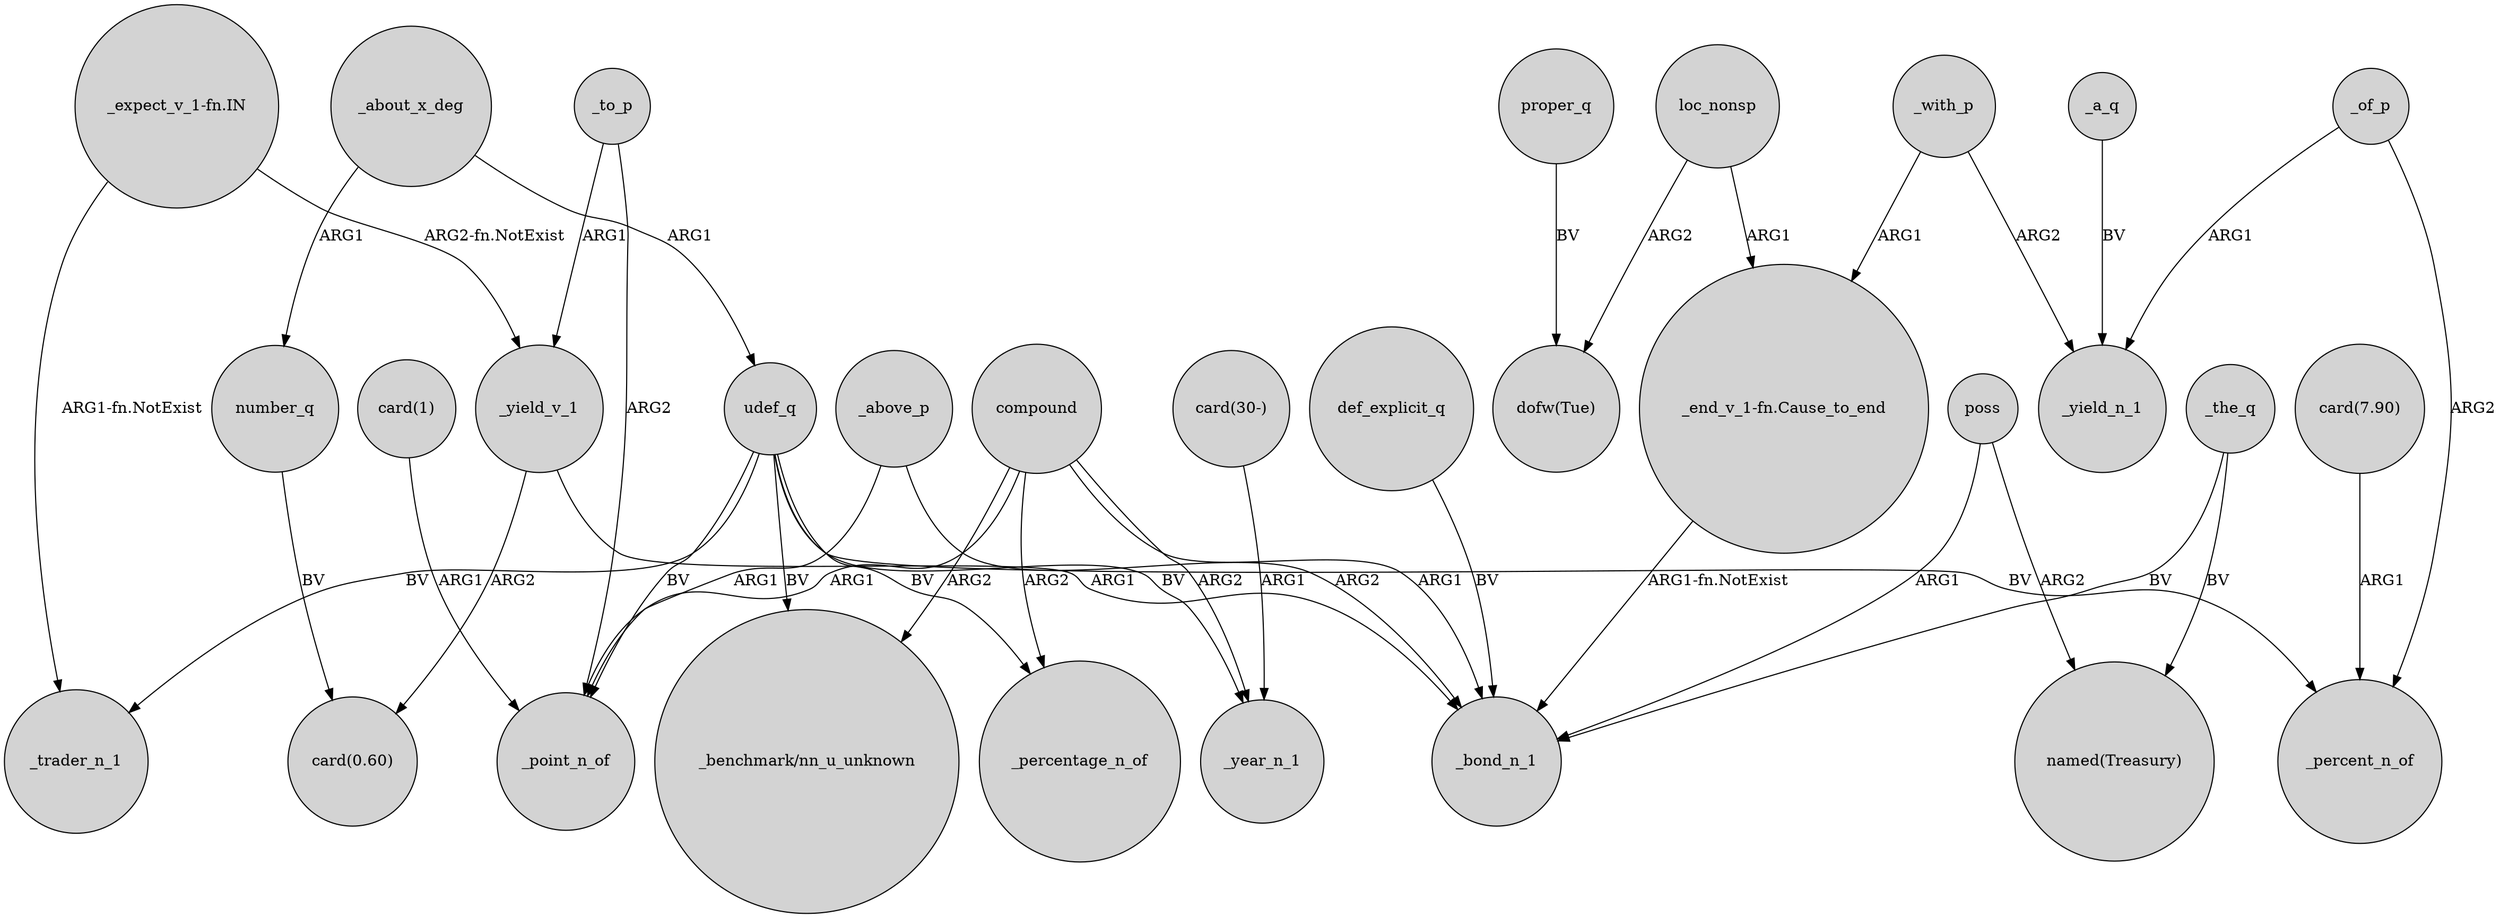 digraph {
	node [shape=circle style=filled]
	_above_p -> _point_n_of [label=ARG1]
	udef_q -> _trader_n_1 [label=BV]
	"_end_v_1-fn.Cause_to_end" -> _bond_n_1 [label="ARG1-fn.NotExist"]
	compound -> _percentage_n_of [label=ARG2]
	compound -> _bond_n_1 [label=ARG1]
	_a_q -> _yield_n_1 [label=BV]
	"_expect_v_1-fn.IN" -> _yield_v_1 [label="ARG2-fn.NotExist"]
	"card(30-)" -> _year_n_1 [label=ARG1]
	proper_q -> "dofw(Tue)" [label=BV]
	udef_q -> "_benchmark/nn_u_unknown" [label=BV]
	_yield_v_1 -> _bond_n_1 [label=ARG1]
	_about_x_deg -> udef_q [label=ARG1]
	poss -> "named(Treasury)" [label=ARG2]
	_about_x_deg -> number_q [label=ARG1]
	compound -> _point_n_of [label=ARG1]
	_of_p -> _percent_n_of [label=ARG2]
	_of_p -> _yield_n_1 [label=ARG1]
	number_q -> "card(0.60)" [label=BV]
	"card(7.90)" -> _percent_n_of [label=ARG1]
	compound -> "_benchmark/nn_u_unknown" [label=ARG2]
	loc_nonsp -> "dofw(Tue)" [label=ARG2]
	"card(1)" -> _point_n_of [label=ARG1]
	_the_q -> _bond_n_1 [label=BV]
	udef_q -> _percentage_n_of [label=BV]
	_to_p -> _yield_v_1 [label=ARG1]
	loc_nonsp -> "_end_v_1-fn.Cause_to_end" [label=ARG1]
	_the_q -> "named(Treasury)" [label=BV]
	udef_q -> _year_n_1 [label=BV]
	_with_p -> _yield_n_1 [label=ARG2]
	poss -> _bond_n_1 [label=ARG1]
	udef_q -> _percent_n_of [label=BV]
	_yield_v_1 -> "card(0.60)" [label=ARG2]
	_to_p -> _point_n_of [label=ARG2]
	_above_p -> _bond_n_1 [label=ARG2]
	def_explicit_q -> _bond_n_1 [label=BV]
	_with_p -> "_end_v_1-fn.Cause_to_end" [label=ARG1]
	compound -> _year_n_1 [label=ARG2]
	"_expect_v_1-fn.IN" -> _trader_n_1 [label="ARG1-fn.NotExist"]
	udef_q -> _point_n_of [label=BV]
}

